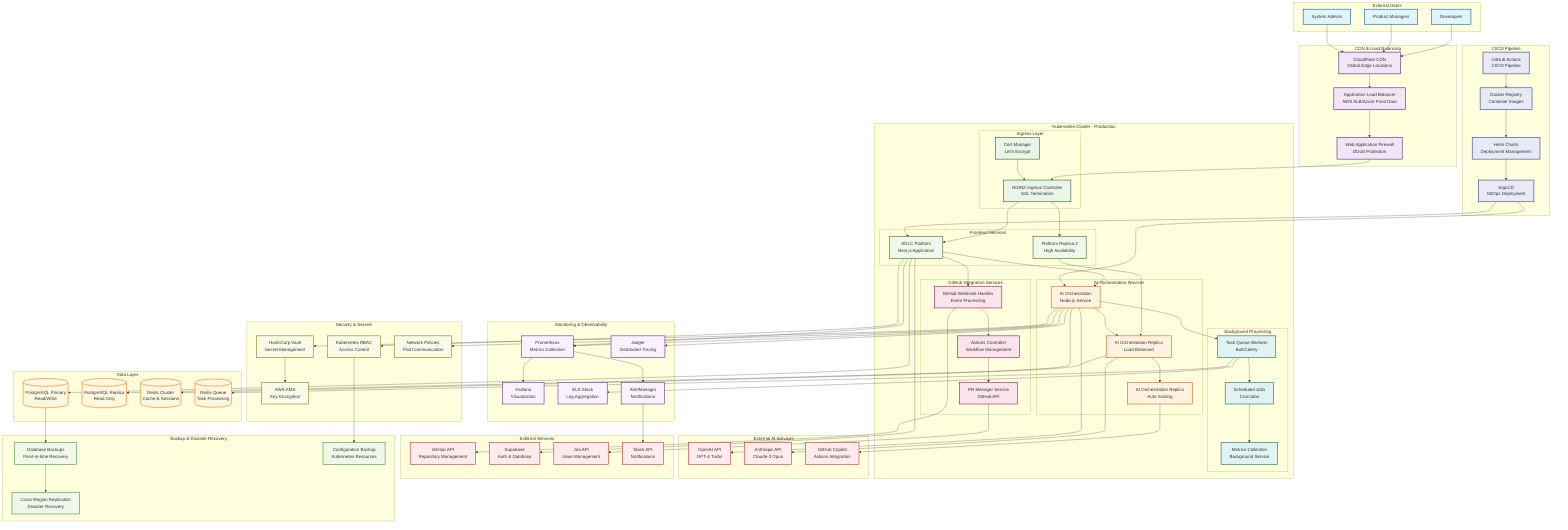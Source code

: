 %% Deployment Architecture
%% Kubernetes-based Microservices Deployment

graph TB
    subgraph "External Users"
        DEVELOPERS[Developers]
        PMS[Product Managers]
        ADMINS[System Admins]
    end
    
    subgraph "CDN & Load Balancing"
        CDN[CloudFlare CDN<br/>Global Edge Locations]
        ALB[Application Load Balancer<br/>AWS ALB/Azure Front Door]
        WAF[Web Application Firewall<br/>DDoS Protection]
    end
    
    subgraph "Kubernetes Cluster - Production"
        subgraph "Ingress Layer"
            NGINX[NGINX Ingress Controller<br/>SSL Termination]
            CERT_MANAGER[Cert Manager<br/>Let's Encrypt]
        end
        
        subgraph "Frontend Services"
            SDLC_PLATFORM[SDLC Platform<br/>Next.js Application]
            PLATFORM_REPLICA[Platform Replica 2<br/>High Availability]
        end
        
        subgraph "AI Orchestration Services"
            AI_ORCH_1[AI Orchestration<br/>Node.js Service]
            AI_ORCH_2[AI Orchestration Replica<br/>Load Balanced]
            AI_ORCH_3[AI Orchestration Replica<br/>Auto Scaling]
        end
        
        subgraph "GitHub Integration Services"
            GITHUB_WEBHOOK[GitHub Webhook Handler<br/>Event Processing]
            GITHUB_ACTIONS[Actions Controller<br/>Workflow Management]
            PR_MANAGER[PR Manager Service<br/>GitHub API]
        end
        
        subgraph "Background Processing"
            TASK_QUEUE[Task Queue Workers<br/>Bull/Celery]
            CRON_JOBS[Scheduled Jobs<br/>CronJobs]
            METRICS_COLLECTOR[Metrics Collection<br/>Background Service]
        end
    end
    
    subgraph "Data Layer"
        POSTGRES_PRIMARY[(PostgreSQL Primary<br/>Read/Write)]
        POSTGRES_REPLICA[(PostgreSQL Replica<br/>Read Only)]
        REDIS_CLUSTER[(Redis Cluster<br/>Cache & Sessions)]
        REDIS_QUEUE[(Redis Queue<br/>Task Processing)]
    end
    
    subgraph "Security & Secrets"
        VAULT[HashiCorp Vault<br/>Secret Management]
        KMS[AWS KMS<br/>Key Encryption]
        RBAC[Kubernetes RBAC<br/>Access Control]
        NETWORK_POLICIES[Network Policies<br/>Pod Communication]
    end
    
    subgraph "Monitoring & Observability"
        PROMETHEUS[Prometheus<br/>Metrics Collection]
        GRAFANA[Grafana<br/>Visualization]
        JAEGER[Jaeger<br/>Distributed Tracing]
        ELK_STACK[ELK Stack<br/>Log Aggregation]
        ALERT_MANAGER[AlertManager<br/>Notifications]
    end
    
    subgraph "External AI Services"
        OPENAI[OpenAI API<br/>GPT-4 Turbo]
        ANTHROPIC[Anthropic API<br/>Claude-3 Opus]
        GITHUB_COPILOT[GitHub Copilot<br/>Actions Integration]
    end
    
    subgraph "External Services"
        GITHUB_API[GitHub API<br/>Repository Management]
        SUPABASE[Supabase<br/>Auth & Database]
        JIRA_API[Jira API<br/>Issue Management]
        SLACK_API[Slack API<br/>Notifications]
    end
    
    subgraph "CI/CD Pipeline"
        GITHUB_ACTIONS_CI[GitHub Actions<br/>CI/CD Pipeline]
        DOCKER_REGISTRY[Docker Registry<br/>Container Images]
        HELM[Helm Charts<br/>Deployment Management]
        ARGOCD[ArgoCD<br/>GitOps Deployment]
    end
    
    subgraph "Backup & Disaster Recovery"
        DB_BACKUP[Database Backups<br/>Point-in-time Recovery]
        CONFIG_BACKUP[Configuration Backup<br/>Kubernetes Resources]
        CROSS_REGION[Cross-Region Replication<br/>Disaster Recovery]
    end
    
    %% User Traffic Flow
    DEVELOPERS --> CDN
    PMS --> CDN
    ADMINS --> CDN
    CDN --> ALB
    ALB --> WAF
    WAF --> NGINX
    
    %% Ingress to Services
    NGINX --> SDLC_PLATFORM
    NGINX --> PLATFORM_REPLICA
    CERT_MANAGER --> NGINX
    
    %% Internal Service Communication
    SDLC_PLATFORM --> AI_ORCH_1
    PLATFORM_REPLICA --> AI_ORCH_2
    SDLC_PLATFORM --> GITHUB_WEBHOOK
    
    AI_ORCH_1 --> AI_ORCH_2
    AI_ORCH_2 --> AI_ORCH_3
    
    GITHUB_WEBHOOK --> GITHUB_ACTIONS
    GITHUB_ACTIONS --> PR_MANAGER
    
    AI_ORCH_1 --> TASK_QUEUE
    TASK_QUEUE --> CRON_JOBS
    CRON_JOBS --> METRICS_COLLECTOR
    
    %% Data Connections
    SDLC_PLATFORM --> POSTGRES_PRIMARY
    AI_ORCH_1 --> POSTGRES_REPLICA
    AI_ORCH_2 --> REDIS_CLUSTER
    TASK_QUEUE --> REDIS_QUEUE
    
    %% Security Connections
    AI_ORCH_1 --> VAULT
    VAULT --> KMS
    SDLC_PLATFORM --> RBAC
    AI_ORCH_1 --> NETWORK_POLICIES
    
    %% Monitoring Connections
    AI_ORCH_1 --> PROMETHEUS
    SDLC_PLATFORM --> PROMETHEUS
    PROMETHEUS --> GRAFANA
    AI_ORCH_1 --> JAEGER
    TASK_QUEUE --> ELK_STACK
    PROMETHEUS --> ALERT_MANAGER
    
    %% External AI Connections
    AI_ORCH_1 --> OPENAI
    AI_ORCH_2 --> ANTHROPIC
    AI_ORCH_3 --> GITHUB_COPILOT
    
    %% External Service Connections
    GITHUB_WEBHOOK --> GITHUB_API
    SDLC_PLATFORM --> SUPABASE
    PR_MANAGER --> JIRA_API
    ALERT_MANAGER --> SLACK_API
    
    %% CI/CD Flow
    GITHUB_ACTIONS_CI --> DOCKER_REGISTRY
    DOCKER_REGISTRY --> HELM
    HELM --> ARGOCD
    ARGOCD --> AI_ORCH_1
    ARGOCD --> SDLC_PLATFORM
    
    %% Backup Connections
    POSTGRES_PRIMARY --> DB_BACKUP
    RBAC --> CONFIG_BACKUP
    DB_BACKUP --> CROSS_REGION
    
    %% Styling
    classDef users fill:#e1f5fe,stroke:#01579b,stroke-width:2px;
    classDef cdn fill:#f3e5f5,stroke:#4a148c,stroke-width:2px;
    classDef ingress fill:#e8f5e8,stroke:#1b5e20,stroke-width:2px;
    classDef frontend fill:#f1f8e9,stroke:#33691e,stroke-width:2px;
    classDef orchestration fill:#fff3e0,stroke:#e65100,stroke-width:2px;
    classDef github fill:#fce4ec,stroke:#880e4f,stroke-width:2px;
    classDef background fill:#e0f2f1,stroke:#00695c,stroke-width:2px;
    classDef data fill:#fff8e1,stroke:#ff6f00,stroke-width:2px;
    classDef security fill:#f9fbe7,stroke:#827717,stroke-width:2px;
    classDef monitoring fill:#faf2ff,stroke:#6a1b9a,stroke-width:2px;
    classDef external fill:#ffebee,stroke:#c62828,stroke-width:2px;
    classDef cicd fill:#e8eaf6,stroke:#283593,stroke-width:2px;
    classDef backup fill:#f1f8e9,stroke:#388e3c,stroke-width:2px;
    
    class DEVELOPERS,PMS,ADMINS users;
    class CDN,ALB,WAF cdn;
    class NGINX,CERT_MANAGER ingress;
    class SDLC_PLATFORM,PLATFORM_REPLICA frontend;
    class AI_ORCH_1,AI_ORCH_2,AI_ORCH_3 orchestration;
    class GITHUB_WEBHOOK,GITHUB_ACTIONS,PR_MANAGER github;
    class TASK_QUEUE,CRON_JOBS,METRICS_COLLECTOR background;
    class POSTGRES_PRIMARY,POSTGRES_REPLICA,REDIS_CLUSTER,REDIS_QUEUE data;
    class VAULT,KMS,RBAC,NETWORK_POLICIES security;
    class PROMETHEUS,GRAFANA,JAEGER,ELK_STACK,ALERT_MANAGER monitoring;
    class OPENAI,ANTHROPIC,GITHUB_COPILOT,GITHUB_API,SUPABASE,JIRA_API,SLACK_API external;
    class GITHUB_ACTIONS_CI,DOCKER_REGISTRY,HELM,ARGOCD cicd;
    class DB_BACKUP,CONFIG_BACKUP,CROSS_REGION backup;